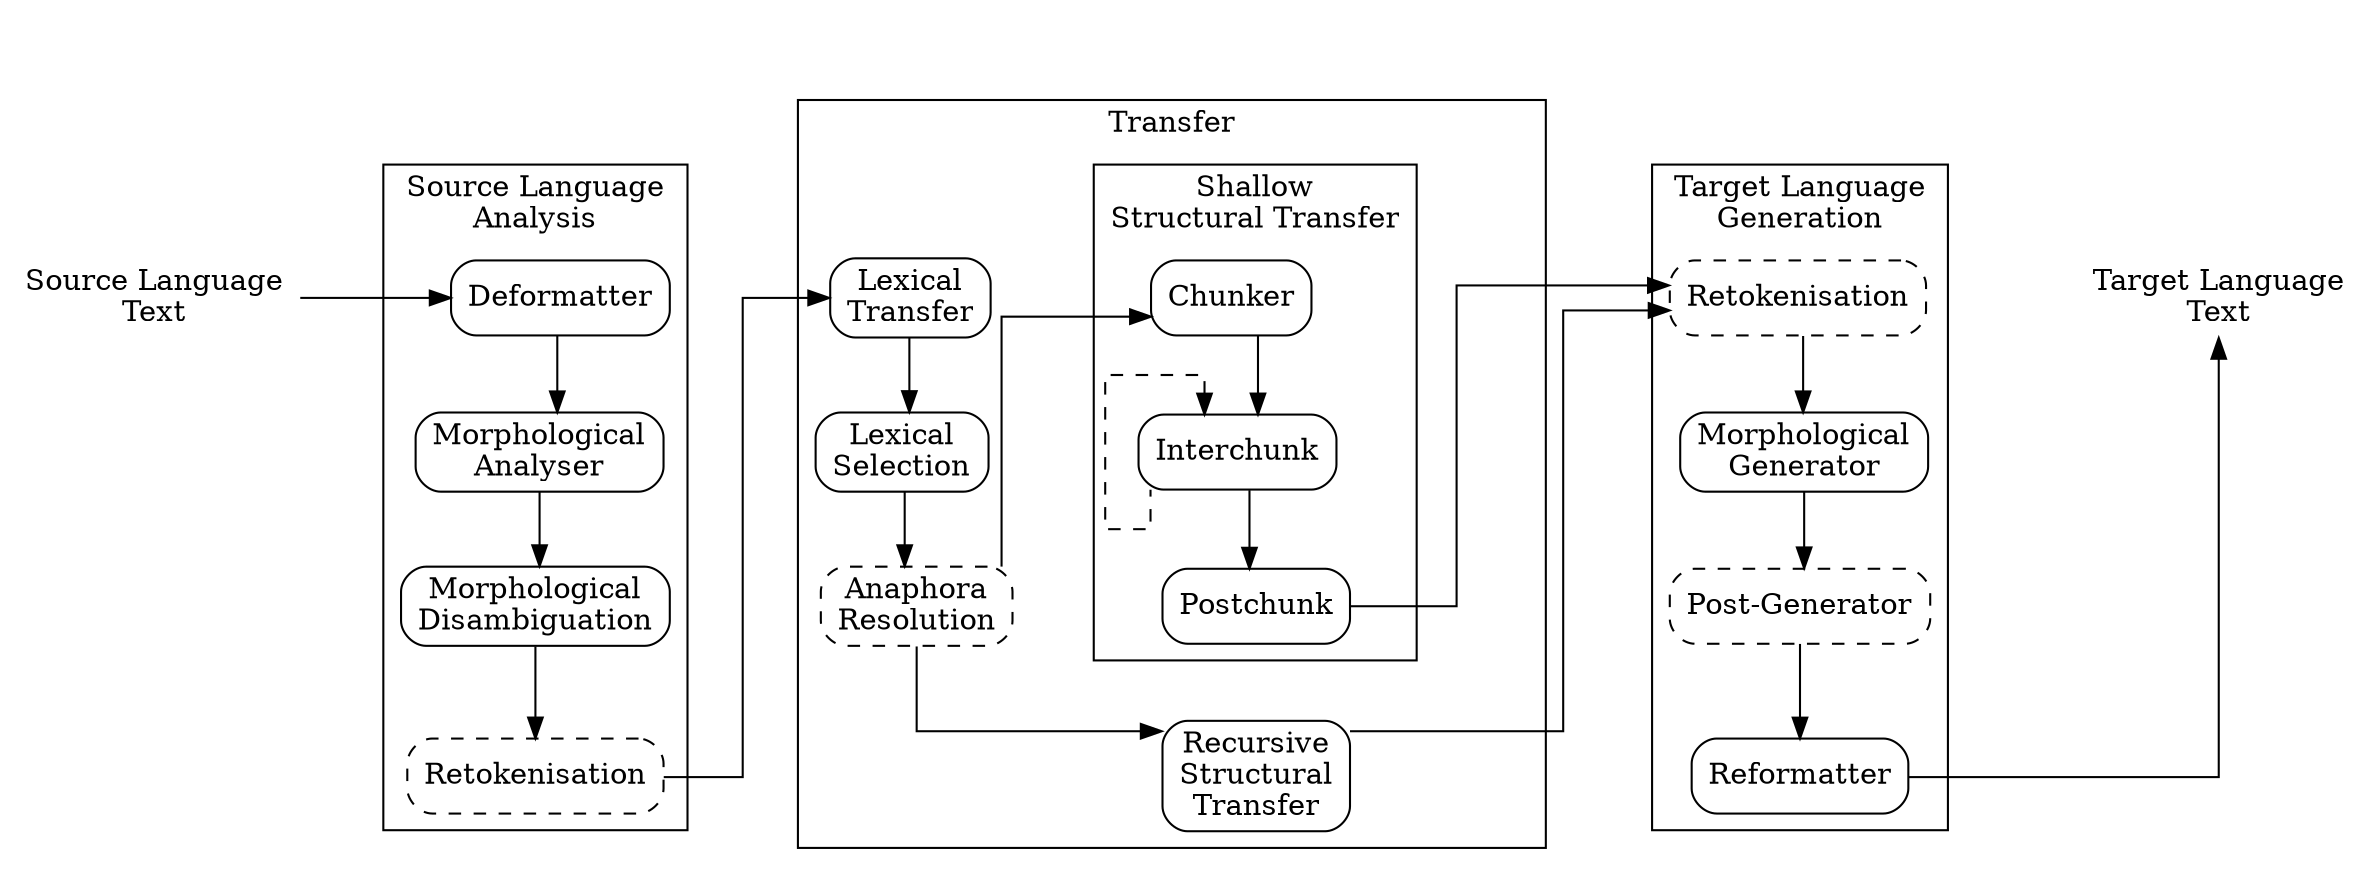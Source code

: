 digraph {
  rankdir = TB;
  node [shape=box style="rounded"];
  compound = true;
  splines = ortho;
  concentrate = true;
  nodesep=1;

  sltext [label=<Source Language<BR/>Text> shape=none];
  subgraph cluster_SL {
    label = <Source Language<BR/>Analysis>;
    deformat [label=<Deformatter>];
    morph [label=<Morphological<BR/>Analyser>];
    disam [label=<Morphological<BR/>Disambiguation>];
    sep1 [label=<Retokenisation> style="dashed,rounded"];
  }
  subgraph cluster_transfer {
    label = <Transfer>;
    biltrans [label=<Lexical<BR/>Transfer>];
    lexsel [label=<Lexical<BR/>Selection>];
    anaphora [label=<Anaphora<BR/>Resolution> style="dashed,rounded"];
    subgraph cluster_trx {
      label = <Shallow<BR/>Structural Transfer>;
      t1x [label=<Chunker>];
      t2x [label=<Interchunk>];
      t3x [label=<Postchunk>];
      t1x -> t2x -> t3x;
    };
    rtx [label=<Recursive<BR/>Structural<BR/>Transfer>];
  }
  subgraph cluster_TL {
    label = <Target Language<BR/>Generation>;
    sep2 [label=<Retokenisation> style="dashed,rounded"];
    gener [label=<Morphological<BR/>Generator>];
    postgen [label=<Post-Generator> style="dashed,rounded"];
    reformat [label=<Reformatter>];
  }
  tltext [label=<Target Language<BR/>Text> shape=none];

  sltext -> deformat [constraint=false];
  deformat -> morph;
  morph -> disam -> sep1;
  sep1 -> biltrans [constraint=false, headport=w];
  biltrans -> lexsel -> anaphora;
  anaphora -> rtx [constraint=false];
  sep2 -> gener -> postgen;
  postgen -> reformat;
  reformat -> tltext [constraint=false];
  anaphora -> t1x [/*lhead=cluster_trx,*/ constraint=false];
  rtx -> sep2 [constraint=false];
  //t1x -> sep2 [ltail=cluster_trx, constraint=false];
  t3x -> sep2 [constraint=false];
  t3x -> rtx [style=invis];
  t2x -> t2x [dir=back, style=dashed];
  
  align [shape=none, style=invis];
  align -> {sltext, deformat, biltrans, t1x, sep2, tltext} [style=invis];

  /*join [shape=point, style=invis, height=0, width=0];
  {rtx,t3x} -> join [constraint=false, dir=none];
  join -> sep2 [constraint=false];
  t2x -> join [style=invis];*/
}
